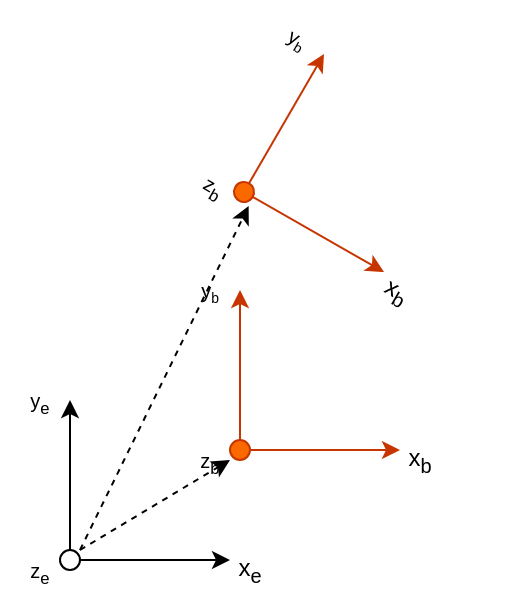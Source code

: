 <mxfile version="14.8.0" type="github">
  <diagram id="_THIt55gbfhRvhKFCHsm" name="Page-1">
    <mxGraphModel dx="609" dy="335" grid="1" gridSize="10" guides="1" tooltips="1" connect="1" arrows="1" fold="1" page="1" pageScale="1" pageWidth="1169" pageHeight="827" math="0" shadow="0">
      <root>
        <mxCell id="0" />
        <mxCell id="1" parent="0" />
        <mxCell id="g2rayN-1IjMOLiug4mqU-13" value="" style="group" vertex="1" connectable="0" parent="1">
          <mxGeometry x="205" y="190" width="145" height="105" as="geometry" />
        </mxCell>
        <mxCell id="g2rayN-1IjMOLiug4mqU-1" value="" style="endArrow=classic;html=1;" edge="1" parent="g2rayN-1IjMOLiug4mqU-13">
          <mxGeometry width="50" height="50" relative="1" as="geometry">
            <mxPoint x="35" y="90" as="sourcePoint" />
            <mxPoint x="35" y="10" as="targetPoint" />
          </mxGeometry>
        </mxCell>
        <mxCell id="g2rayN-1IjMOLiug4mqU-2" value="" style="endArrow=classic;html=1;" edge="1" parent="g2rayN-1IjMOLiug4mqU-13">
          <mxGeometry width="50" height="50" relative="1" as="geometry">
            <mxPoint x="35" y="90" as="sourcePoint" />
            <mxPoint x="115" y="90" as="targetPoint" />
          </mxGeometry>
        </mxCell>
        <mxCell id="g2rayN-1IjMOLiug4mqU-3" value="" style="ellipse;fillColor=#ffffff;strokeColor=#000000;" vertex="1" parent="g2rayN-1IjMOLiug4mqU-13">
          <mxGeometry x="30" y="85" width="10" height="10" as="geometry" />
        </mxCell>
        <mxCell id="g2rayN-1IjMOLiug4mqU-4" value="x&lt;sub&gt;e&lt;/sub&gt;" style="text;html=1;strokeColor=none;fillColor=none;align=center;verticalAlign=middle;whiteSpace=wrap;rounded=0;" vertex="1" parent="g2rayN-1IjMOLiug4mqU-13">
          <mxGeometry x="105" y="85" width="40" height="20" as="geometry" />
        </mxCell>
        <mxCell id="g2rayN-1IjMOLiug4mqU-5" value="&lt;span style=&quot;font-size: 10px&quot;&gt;y&lt;sub&gt;e&lt;/sub&gt;&lt;/span&gt;" style="text;html=1;strokeColor=none;fillColor=none;align=center;verticalAlign=middle;whiteSpace=wrap;rounded=0;" vertex="1" parent="g2rayN-1IjMOLiug4mqU-13">
          <mxGeometry width="40" height="20" as="geometry" />
        </mxCell>
        <mxCell id="g2rayN-1IjMOLiug4mqU-6" value="&lt;span style=&quot;font-size: 10px&quot;&gt;z&lt;sub&gt;e&lt;/sub&gt;&lt;/span&gt;" style="text;html=1;strokeColor=none;fillColor=none;align=center;verticalAlign=middle;whiteSpace=wrap;rounded=0;" vertex="1" parent="g2rayN-1IjMOLiug4mqU-13">
          <mxGeometry y="85" width="40" height="20" as="geometry" />
        </mxCell>
        <mxCell id="g2rayN-1IjMOLiug4mqU-14" value="" style="group" vertex="1" connectable="0" parent="1">
          <mxGeometry x="290" y="135" width="145" height="105" as="geometry" />
        </mxCell>
        <mxCell id="g2rayN-1IjMOLiug4mqU-7" value="" style="endArrow=classic;html=1;fillColor=#fa6800;strokeColor=#C73500;" edge="1" parent="g2rayN-1IjMOLiug4mqU-14">
          <mxGeometry width="50" height="50" relative="1" as="geometry">
            <mxPoint x="35" y="90" as="sourcePoint" />
            <mxPoint x="35" y="10" as="targetPoint" />
          </mxGeometry>
        </mxCell>
        <mxCell id="g2rayN-1IjMOLiug4mqU-8" value="" style="endArrow=classic;html=1;fillColor=#fa6800;strokeColor=#C73500;" edge="1" parent="g2rayN-1IjMOLiug4mqU-14">
          <mxGeometry width="50" height="50" relative="1" as="geometry">
            <mxPoint x="35" y="90" as="sourcePoint" />
            <mxPoint x="115" y="90" as="targetPoint" />
          </mxGeometry>
        </mxCell>
        <mxCell id="g2rayN-1IjMOLiug4mqU-9" value="" style="ellipse;fillColor=#fa6800;strokeColor=#C73500;fontColor=#000000;" vertex="1" parent="g2rayN-1IjMOLiug4mqU-14">
          <mxGeometry x="30" y="85" width="10" height="10" as="geometry" />
        </mxCell>
        <mxCell id="g2rayN-1IjMOLiug4mqU-10" value="x&lt;sub&gt;b&lt;/sub&gt;" style="text;html=1;align=center;verticalAlign=middle;whiteSpace=wrap;rounded=0;fontColor=#000000;" vertex="1" parent="g2rayN-1IjMOLiug4mqU-14">
          <mxGeometry x="105" y="85" width="40" height="20" as="geometry" />
        </mxCell>
        <mxCell id="g2rayN-1IjMOLiug4mqU-11" value="&lt;span style=&quot;font-size: 10px&quot;&gt;y&lt;/span&gt;&lt;span style=&quot;font-size: 8.333px&quot;&gt;&lt;sub&gt;b&lt;/sub&gt;&lt;/span&gt;" style="text;html=1;align=center;verticalAlign=middle;whiteSpace=wrap;rounded=0;fontColor=#000000;" vertex="1" parent="g2rayN-1IjMOLiug4mqU-14">
          <mxGeometry width="40" height="20" as="geometry" />
        </mxCell>
        <mxCell id="g2rayN-1IjMOLiug4mqU-12" value="&lt;span style=&quot;font-size: 10px&quot;&gt;z&lt;sub&gt;b&lt;/sub&gt;&lt;/span&gt;" style="text;html=1;align=center;verticalAlign=middle;whiteSpace=wrap;rounded=0;fontColor=#000000;" vertex="1" parent="g2rayN-1IjMOLiug4mqU-14">
          <mxGeometry y="85" width="40" height="20" as="geometry" />
        </mxCell>
        <mxCell id="g2rayN-1IjMOLiug4mqU-15" value="" style="group;rotation=30;" vertex="1" connectable="0" parent="1">
          <mxGeometry x="306" y="30" width="145" height="105" as="geometry" />
        </mxCell>
        <mxCell id="g2rayN-1IjMOLiug4mqU-16" value="" style="endArrow=classic;html=1;fillColor=#fa6800;strokeColor=#C73500;" edge="1" parent="g2rayN-1IjMOLiug4mqU-15">
          <mxGeometry width="50" height="50" relative="1" as="geometry">
            <mxPoint x="21" y="66" as="sourcePoint" />
            <mxPoint x="61" y="-3" as="targetPoint" />
          </mxGeometry>
        </mxCell>
        <mxCell id="g2rayN-1IjMOLiug4mqU-17" value="" style="endArrow=classic;html=1;fillColor=#fa6800;strokeColor=#C73500;" edge="1" parent="g2rayN-1IjMOLiug4mqU-15">
          <mxGeometry width="50" height="50" relative="1" as="geometry">
            <mxPoint x="21" y="66" as="sourcePoint" />
            <mxPoint x="91" y="106" as="targetPoint" />
          </mxGeometry>
        </mxCell>
        <mxCell id="g2rayN-1IjMOLiug4mqU-18" value="" style="ellipse;fillColor=#fa6800;strokeColor=#C73500;fontColor=#000000;rotation=30;" vertex="1" parent="g2rayN-1IjMOLiug4mqU-15">
          <mxGeometry x="16" y="61" width="10" height="10" as="geometry" />
        </mxCell>
        <mxCell id="g2rayN-1IjMOLiug4mqU-19" value="x&lt;sub&gt;b&lt;/sub&gt;" style="text;html=1;align=center;verticalAlign=middle;whiteSpace=wrap;rounded=0;fontColor=#000000;rotation=30;" vertex="1" parent="g2rayN-1IjMOLiug4mqU-15">
          <mxGeometry x="77" y="106" width="40" height="20" as="geometry" />
        </mxCell>
        <mxCell id="g2rayN-1IjMOLiug4mqU-20" value="&lt;span style=&quot;font-size: 10px&quot;&gt;y&lt;/span&gt;&lt;span style=&quot;font-size: 8.333px&quot;&gt;&lt;sub&gt;b&lt;/sub&gt;&lt;/span&gt;" style="text;html=1;align=center;verticalAlign=middle;whiteSpace=wrap;rounded=0;fontColor=#000000;rotation=30;" vertex="1" parent="g2rayN-1IjMOLiug4mqU-15">
          <mxGeometry x="28" y="-21" width="40" height="20" as="geometry" />
        </mxCell>
        <mxCell id="g2rayN-1IjMOLiug4mqU-21" value="&lt;span style=&quot;font-size: 10px&quot;&gt;z&lt;sub&gt;b&lt;/sub&gt;&lt;/span&gt;" style="text;html=1;align=center;verticalAlign=middle;whiteSpace=wrap;rounded=0;fontColor=#000000;rotation=30;" vertex="1" parent="g2rayN-1IjMOLiug4mqU-15">
          <mxGeometry x="-14" y="53" width="40" height="20" as="geometry" />
        </mxCell>
        <mxCell id="g2rayN-1IjMOLiug4mqU-22" value="" style="endArrow=classic;html=1;strokeColor=#000000;exitX=1;exitY=0;exitDx=0;exitDy=0;dashed=1;" edge="1" parent="1" source="g2rayN-1IjMOLiug4mqU-6">
          <mxGeometry width="50" height="50" relative="1" as="geometry">
            <mxPoint x="460" y="210" as="sourcePoint" />
            <mxPoint x="320" y="230" as="targetPoint" />
          </mxGeometry>
        </mxCell>
        <mxCell id="g2rayN-1IjMOLiug4mqU-23" value="" style="endArrow=classic;html=1;strokeColor=#000000;exitX=1;exitY=0;exitDx=0;exitDy=0;dashed=1;entryX=1;entryY=0.5;entryDx=0;entryDy=0;" edge="1" parent="1" source="g2rayN-1IjMOLiug4mqU-6" target="g2rayN-1IjMOLiug4mqU-21">
          <mxGeometry width="50" height="50" relative="1" as="geometry">
            <mxPoint x="255" y="285" as="sourcePoint" />
            <mxPoint x="320" y="110" as="targetPoint" />
          </mxGeometry>
        </mxCell>
      </root>
    </mxGraphModel>
  </diagram>
</mxfile>
